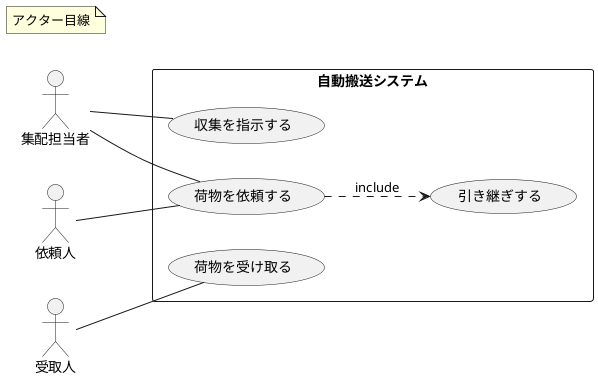 @startuml ExpressSystem
skinparam packageStyle rect
left to right direction

note "アクター目線" as N1

actor 依頼人
actor 集配担当者
actor 受取人

rectangle 自動搬送システム {
集配担当者 -- (収集を指示する)
集配担当者 -- (荷物を依頼する)
(荷物を依頼する) ..> (引き継ぎする) : include
依頼人 -- (荷物を依頼する)
受取人 -- (荷物を受け取る)
}

' 順番整理
集配担当者 .[hidden] 依頼人
(収集を指示する) .[hidden] (荷物を依頼する)
(荷物を依頼する) .[hidden] (荷物を受け取る)

@enduml
